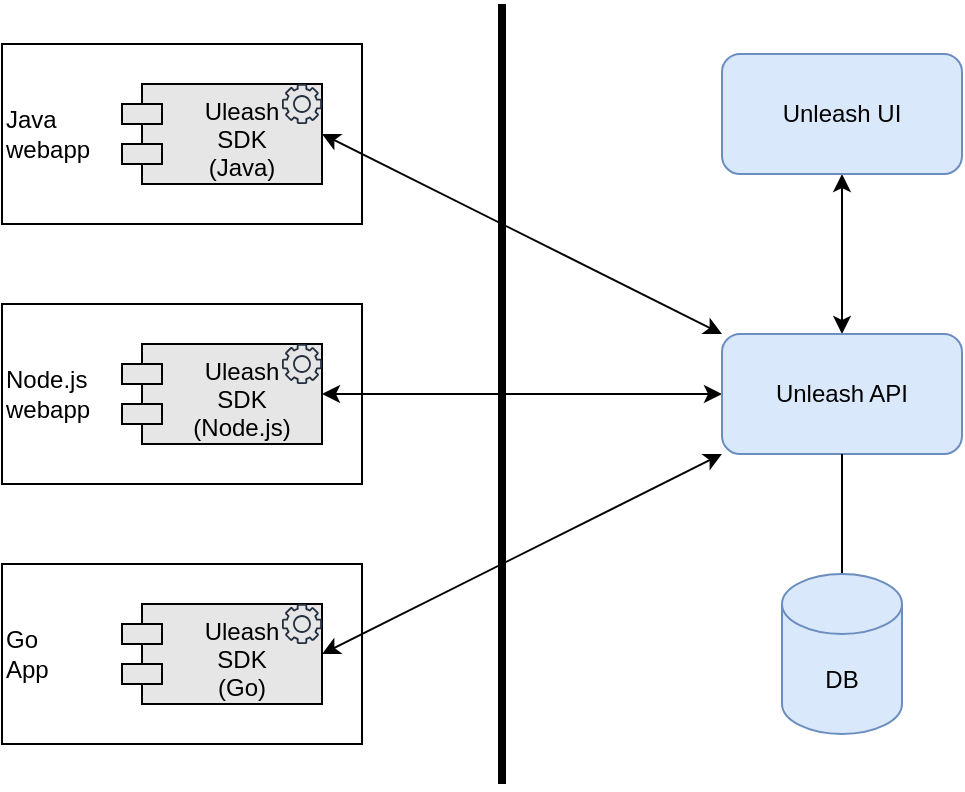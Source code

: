 <mxfile version="15.6.6" type="onedrive"><diagram id="uSUeDJlUg78JdFEO0E_l" name="Page-1"><mxGraphModel dx="1038" dy="509" grid="1" gridSize="10" guides="1" tooltips="1" connect="1" arrows="1" fold="1" page="1" pageScale="1" pageWidth="827" pageHeight="1169" math="0" shadow="0"><root><mxCell id="0"/><mxCell id="1" parent="0"/><mxCell id="BxCrUNQtmH_Qx21l32zW-6" value="&lt;div align=&quot;left&quot;&gt;Java&amp;nbsp;&amp;nbsp;&amp;nbsp;&amp;nbsp; &lt;br&gt;&lt;/div&gt;&lt;div align=&quot;left&quot;&gt;webapp&lt;br&gt;&lt;/div&gt;" style="html=1;align=left;" parent="1" vertex="1"><mxGeometry x="150" y="140" width="180" height="90" as="geometry"/></mxCell><mxCell id="BxCrUNQtmH_Qx21l32zW-1" value="Uleash&#xA;SDK&#xA;(Java)&#xA;" style="shape=module;align=left;spacingLeft=20;align=center;verticalAlign=top;fillColor=#E6E6E6;" parent="1" vertex="1"><mxGeometry x="210" y="160" width="100" height="50" as="geometry"/></mxCell><mxCell id="BxCrUNQtmH_Qx21l32zW-7" value="&lt;div align=&quot;left&quot;&gt;Node.js &amp;nbsp;&amp;nbsp;&amp;nbsp; &lt;br&gt;&lt;/div&gt;&lt;div align=&quot;left&quot;&gt;webapp&lt;br&gt;&lt;/div&gt;" style="html=1;align=left;" parent="1" vertex="1"><mxGeometry x="150" y="270" width="180" height="90" as="geometry"/></mxCell><mxCell id="BxCrUNQtmH_Qx21l32zW-8" value="&lt;div&gt;Go&lt;/div&gt;&lt;div&gt;App&lt;br&gt;&lt;/div&gt;" style="html=1;align=left;" parent="1" vertex="1"><mxGeometry x="150" y="400" width="180" height="90" as="geometry"/></mxCell><mxCell id="BxCrUNQtmH_Qx21l32zW-2" value="Uleash&#xA;SDK&#xA;(Node.js)&#xA;" style="shape=module;align=left;spacingLeft=20;align=center;verticalAlign=top;fillColor=#E6E6E6;" parent="1" vertex="1"><mxGeometry x="210" y="290" width="100" height="50" as="geometry"/></mxCell><mxCell id="nuEkLbLgLuJ6pGSnx_ni-16" style="edgeStyle=none;rounded=0;orthogonalLoop=1;jettySize=auto;html=1;exitX=1;exitY=0.5;exitDx=0;exitDy=0;labelBackgroundColor=default;fontColor=default;startArrow=classic;startFill=1;endArrow=classic;endFill=1;startSize=6;endSize=6;strokeColor=default;strokeWidth=1;" edge="1" parent="1" source="BxCrUNQtmH_Qx21l32zW-4" target="nuEkLbLgLuJ6pGSnx_ni-7"><mxGeometry relative="1" as="geometry"/></mxCell><mxCell id="BxCrUNQtmH_Qx21l32zW-4" value="Uleash&#xA;SDK&#xA;(Go)&#xA;" style="shape=module;align=left;spacingLeft=20;align=center;verticalAlign=top;fillColor=#E6E6E6;" parent="1" vertex="1"><mxGeometry x="210" y="420" width="100" height="50" as="geometry"/></mxCell><mxCell id="nuEkLbLgLuJ6pGSnx_ni-1" value="" style="sketch=0;outlineConnect=0;fontColor=#232F3E;gradientColor=none;fillColor=#232F3E;strokeColor=none;dashed=0;verticalLabelPosition=bottom;verticalAlign=top;align=center;html=1;fontSize=12;fontStyle=0;aspect=fixed;pointerEvents=1;shape=mxgraph.aws4.gear;" vertex="1" parent="1"><mxGeometry x="290" y="160" width="20" height="20" as="geometry"/></mxCell><mxCell id="nuEkLbLgLuJ6pGSnx_ni-3" value="" style="sketch=0;outlineConnect=0;fontColor=#232F3E;gradientColor=none;fillColor=#232F3E;strokeColor=none;dashed=0;verticalLabelPosition=bottom;verticalAlign=top;align=center;html=1;fontSize=12;fontStyle=0;aspect=fixed;pointerEvents=1;shape=mxgraph.aws4.gear;" vertex="1" parent="1"><mxGeometry x="290" y="290" width="20" height="20" as="geometry"/></mxCell><mxCell id="nuEkLbLgLuJ6pGSnx_ni-5" value="" style="sketch=0;outlineConnect=0;fontColor=#232F3E;gradientColor=none;fillColor=#232F3E;strokeColor=none;dashed=0;verticalLabelPosition=bottom;verticalAlign=top;align=center;html=1;fontSize=12;fontStyle=0;aspect=fixed;pointerEvents=1;shape=mxgraph.aws4.gear;" vertex="1" parent="1"><mxGeometry x="290" y="420" width="20" height="20" as="geometry"/></mxCell><mxCell id="nuEkLbLgLuJ6pGSnx_ni-6" value="" style="endArrow=none;html=1;rounded=0;strokeColor=default;labelBackgroundColor=default;fontColor=default;strokeWidth=4;" edge="1" parent="1"><mxGeometry width="50" height="50" relative="1" as="geometry"><mxPoint x="400" y="510" as="sourcePoint"/><mxPoint x="400" y="120" as="targetPoint"/></mxGeometry></mxCell><mxCell id="nuEkLbLgLuJ6pGSnx_ni-9" value="" style="edgeStyle=orthogonalEdgeStyle;rounded=0;orthogonalLoop=1;jettySize=auto;html=1;labelBackgroundColor=default;fontColor=default;strokeColor=default;strokeWidth=1;startArrow=classic;startFill=1;" edge="1" parent="1" source="nuEkLbLgLuJ6pGSnx_ni-7" target="nuEkLbLgLuJ6pGSnx_ni-8"><mxGeometry relative="1" as="geometry"/></mxCell><mxCell id="nuEkLbLgLuJ6pGSnx_ni-13" value="" style="edgeStyle=orthogonalEdgeStyle;rounded=0;orthogonalLoop=1;jettySize=auto;html=1;labelBackgroundColor=default;fontColor=default;startArrow=classic;startFill=1;endArrow=classic;endFill=1;startSize=6;endSize=6;strokeColor=default;strokeWidth=1;entryX=1;entryY=0.5;entryDx=0;entryDy=0;" edge="1" parent="1" source="nuEkLbLgLuJ6pGSnx_ni-7" target="BxCrUNQtmH_Qx21l32zW-2"><mxGeometry relative="1" as="geometry"><mxPoint x="430" y="315" as="targetPoint"/></mxGeometry></mxCell><mxCell id="nuEkLbLgLuJ6pGSnx_ni-7" value="Unleash API" style="rounded=1;whiteSpace=wrap;html=1;fillColor=#dae8fc;strokeColor=#6c8ebf;fontColor=default;" vertex="1" parent="1"><mxGeometry x="510" y="285" width="120" height="60" as="geometry"/></mxCell><mxCell id="nuEkLbLgLuJ6pGSnx_ni-15" value="" style="rounded=0;orthogonalLoop=1;jettySize=auto;html=1;labelBackgroundColor=default;fontColor=default;startArrow=classic;startFill=1;endArrow=classic;endFill=1;startSize=6;endSize=6;strokeColor=default;strokeWidth=1;entryX=1;entryY=0.5;entryDx=0;entryDy=0;" edge="1" parent="1" source="nuEkLbLgLuJ6pGSnx_ni-7" target="BxCrUNQtmH_Qx21l32zW-1"><mxGeometry relative="1" as="geometry"><mxPoint x="430" y="175" as="targetPoint"/></mxGeometry></mxCell><mxCell id="nuEkLbLgLuJ6pGSnx_ni-8" value="Unleash UI" style="whiteSpace=wrap;html=1;rounded=1;fillColor=#dae8fc;strokeColor=#6c8ebf;fontColor=default;" vertex="1" parent="1"><mxGeometry x="510" y="145" width="120" height="60" as="geometry"/></mxCell><mxCell id="nuEkLbLgLuJ6pGSnx_ni-11" value="" style="edgeStyle=orthogonalEdgeStyle;rounded=0;orthogonalLoop=1;jettySize=auto;html=1;labelBackgroundColor=default;fontColor=default;strokeColor=default;strokeWidth=1;endSize=6;startSize=6;endArrow=none;endFill=0;" edge="1" parent="1" source="nuEkLbLgLuJ6pGSnx_ni-10" target="nuEkLbLgLuJ6pGSnx_ni-7"><mxGeometry relative="1" as="geometry"/></mxCell><mxCell id="nuEkLbLgLuJ6pGSnx_ni-10" value="DB" style="shape=cylinder3;whiteSpace=wrap;html=1;boundedLbl=1;backgroundOutline=1;size=15;strokeColor=#6c8ebf;fillColor=#dae8fc;fontColor=default;" vertex="1" parent="1"><mxGeometry x="540" y="405" width="60" height="80" as="geometry"/></mxCell></root></mxGraphModel></diagram></mxfile>